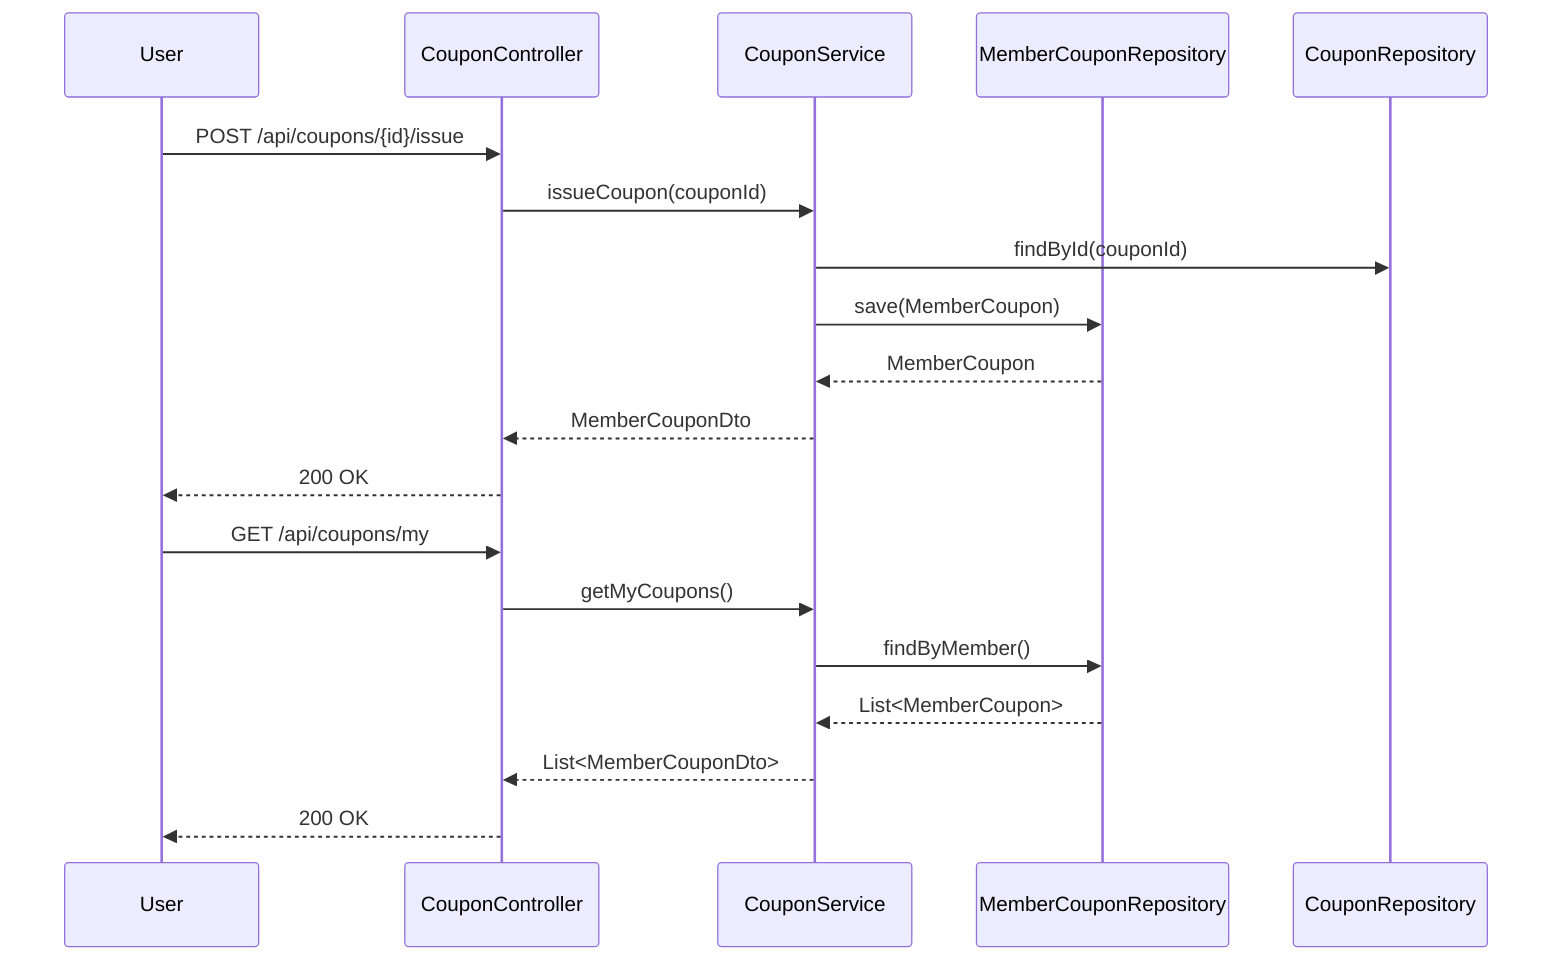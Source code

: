 sequenceDiagram
    participant User
    participant CouponController
    participant CouponService
    participant MemberCouponRepository
    participant CouponRepository

    User->>CouponController: POST /api/coupons/{id}/issue
    CouponController->>CouponService: issueCoupon(couponId)
    CouponService->>CouponRepository: findById(couponId)
    CouponService->>MemberCouponRepository: save(MemberCoupon)
    MemberCouponRepository-->>CouponService: MemberCoupon
    CouponService-->>CouponController: MemberCouponDto
    CouponController-->>User: 200 OK

    User->>CouponController: GET /api/coupons/my
    CouponController->>CouponService: getMyCoupons()
    CouponService->>MemberCouponRepository: findByMember()
    MemberCouponRepository-->>CouponService: List<MemberCoupon>
    CouponService-->>CouponController: List<MemberCouponDto>
    CouponController-->>User: 200 OK